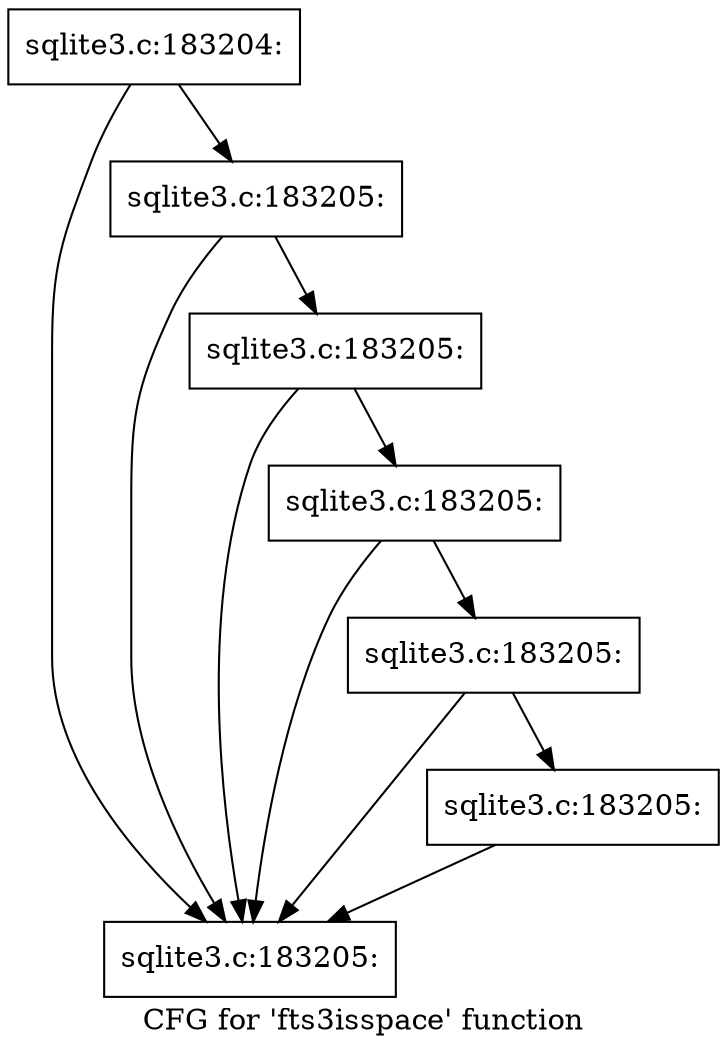 digraph "CFG for 'fts3isspace' function" {
	label="CFG for 'fts3isspace' function";

	Node0x55c0f6b6b3a0 [shape=record,label="{sqlite3.c:183204:}"];
	Node0x55c0f6b6b3a0 -> Node0x55c0fae43860;
	Node0x55c0f6b6b3a0 -> Node0x55c0f8153660;
	Node0x55c0f8153660 [shape=record,label="{sqlite3.c:183205:}"];
	Node0x55c0f8153660 -> Node0x55c0fae43860;
	Node0x55c0f8153660 -> Node0x55c0f81535e0;
	Node0x55c0f81535e0 [shape=record,label="{sqlite3.c:183205:}"];
	Node0x55c0f81535e0 -> Node0x55c0fae43860;
	Node0x55c0f81535e0 -> Node0x55c0f8153560;
	Node0x55c0f8153560 [shape=record,label="{sqlite3.c:183205:}"];
	Node0x55c0f8153560 -> Node0x55c0fae43860;
	Node0x55c0f8153560 -> Node0x55c0f81534e0;
	Node0x55c0f81534e0 [shape=record,label="{sqlite3.c:183205:}"];
	Node0x55c0f81534e0 -> Node0x55c0fae43860;
	Node0x55c0f81534e0 -> Node0x55c0f8153490;
	Node0x55c0f8153490 [shape=record,label="{sqlite3.c:183205:}"];
	Node0x55c0f8153490 -> Node0x55c0fae43860;
	Node0x55c0fae43860 [shape=record,label="{sqlite3.c:183205:}"];
}
